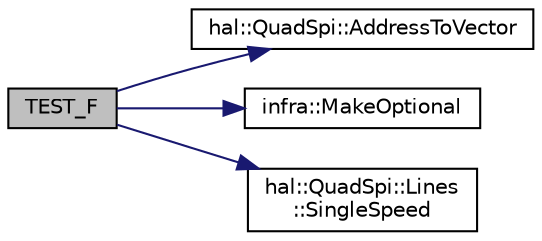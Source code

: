 digraph "TEST_F"
{
 // INTERACTIVE_SVG=YES
  edge [fontname="Helvetica",fontsize="10",labelfontname="Helvetica",labelfontsize="10"];
  node [fontname="Helvetica",fontsize="10",shape=record];
  rankdir="LR";
  Node91 [label="TEST_F",height=0.2,width=0.4,color="black", fillcolor="grey75", style="filled", fontcolor="black"];
  Node91 -> Node92 [color="midnightblue",fontsize="10",style="solid",fontname="Helvetica"];
  Node92 [label="hal::QuadSpi::AddressToVector",height=0.2,width=0.4,color="black", fillcolor="white", style="filled",URL="$dd/df2/classhal_1_1_quad_spi.html#a962b4ce2b2f8ae4fb7b83324db78244c"];
  Node91 -> Node93 [color="midnightblue",fontsize="10",style="solid",fontname="Helvetica"];
  Node93 [label="infra::MakeOptional",height=0.2,width=0.4,color="black", fillcolor="white", style="filled",URL="$d0/de3/namespaceinfra.html#a0ec8c0f8585063ab97f13228d4888974"];
  Node91 -> Node94 [color="midnightblue",fontsize="10",style="solid",fontname="Helvetica"];
  Node94 [label="hal::QuadSpi::Lines\l::SingleSpeed",height=0.2,width=0.4,color="black", fillcolor="white", style="filled",URL="$da/d1d/structhal_1_1_quad_spi_1_1_lines.html#a4e953de94e4c5d8501f26d0f880f15fa"];
}
